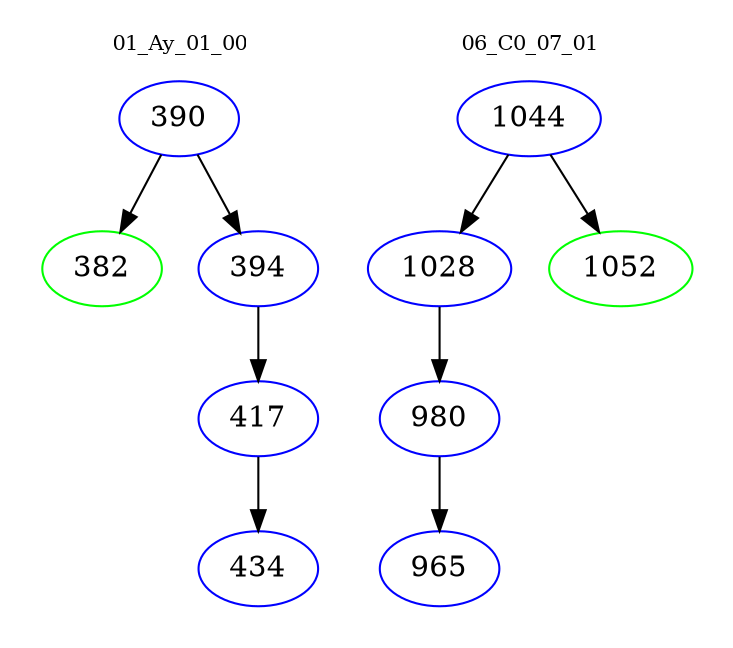 digraph{
subgraph cluster_0 {
color = white
label = "01_Ay_01_00";
fontsize=10;
T0_390 [label="390", color="blue"]
T0_390 -> T0_382 [color="black"]
T0_382 [label="382", color="green"]
T0_390 -> T0_394 [color="black"]
T0_394 [label="394", color="blue"]
T0_394 -> T0_417 [color="black"]
T0_417 [label="417", color="blue"]
T0_417 -> T0_434 [color="black"]
T0_434 [label="434", color="blue"]
}
subgraph cluster_1 {
color = white
label = "06_C0_07_01";
fontsize=10;
T1_1044 [label="1044", color="blue"]
T1_1044 -> T1_1028 [color="black"]
T1_1028 [label="1028", color="blue"]
T1_1028 -> T1_980 [color="black"]
T1_980 [label="980", color="blue"]
T1_980 -> T1_965 [color="black"]
T1_965 [label="965", color="blue"]
T1_1044 -> T1_1052 [color="black"]
T1_1052 [label="1052", color="green"]
}
}
